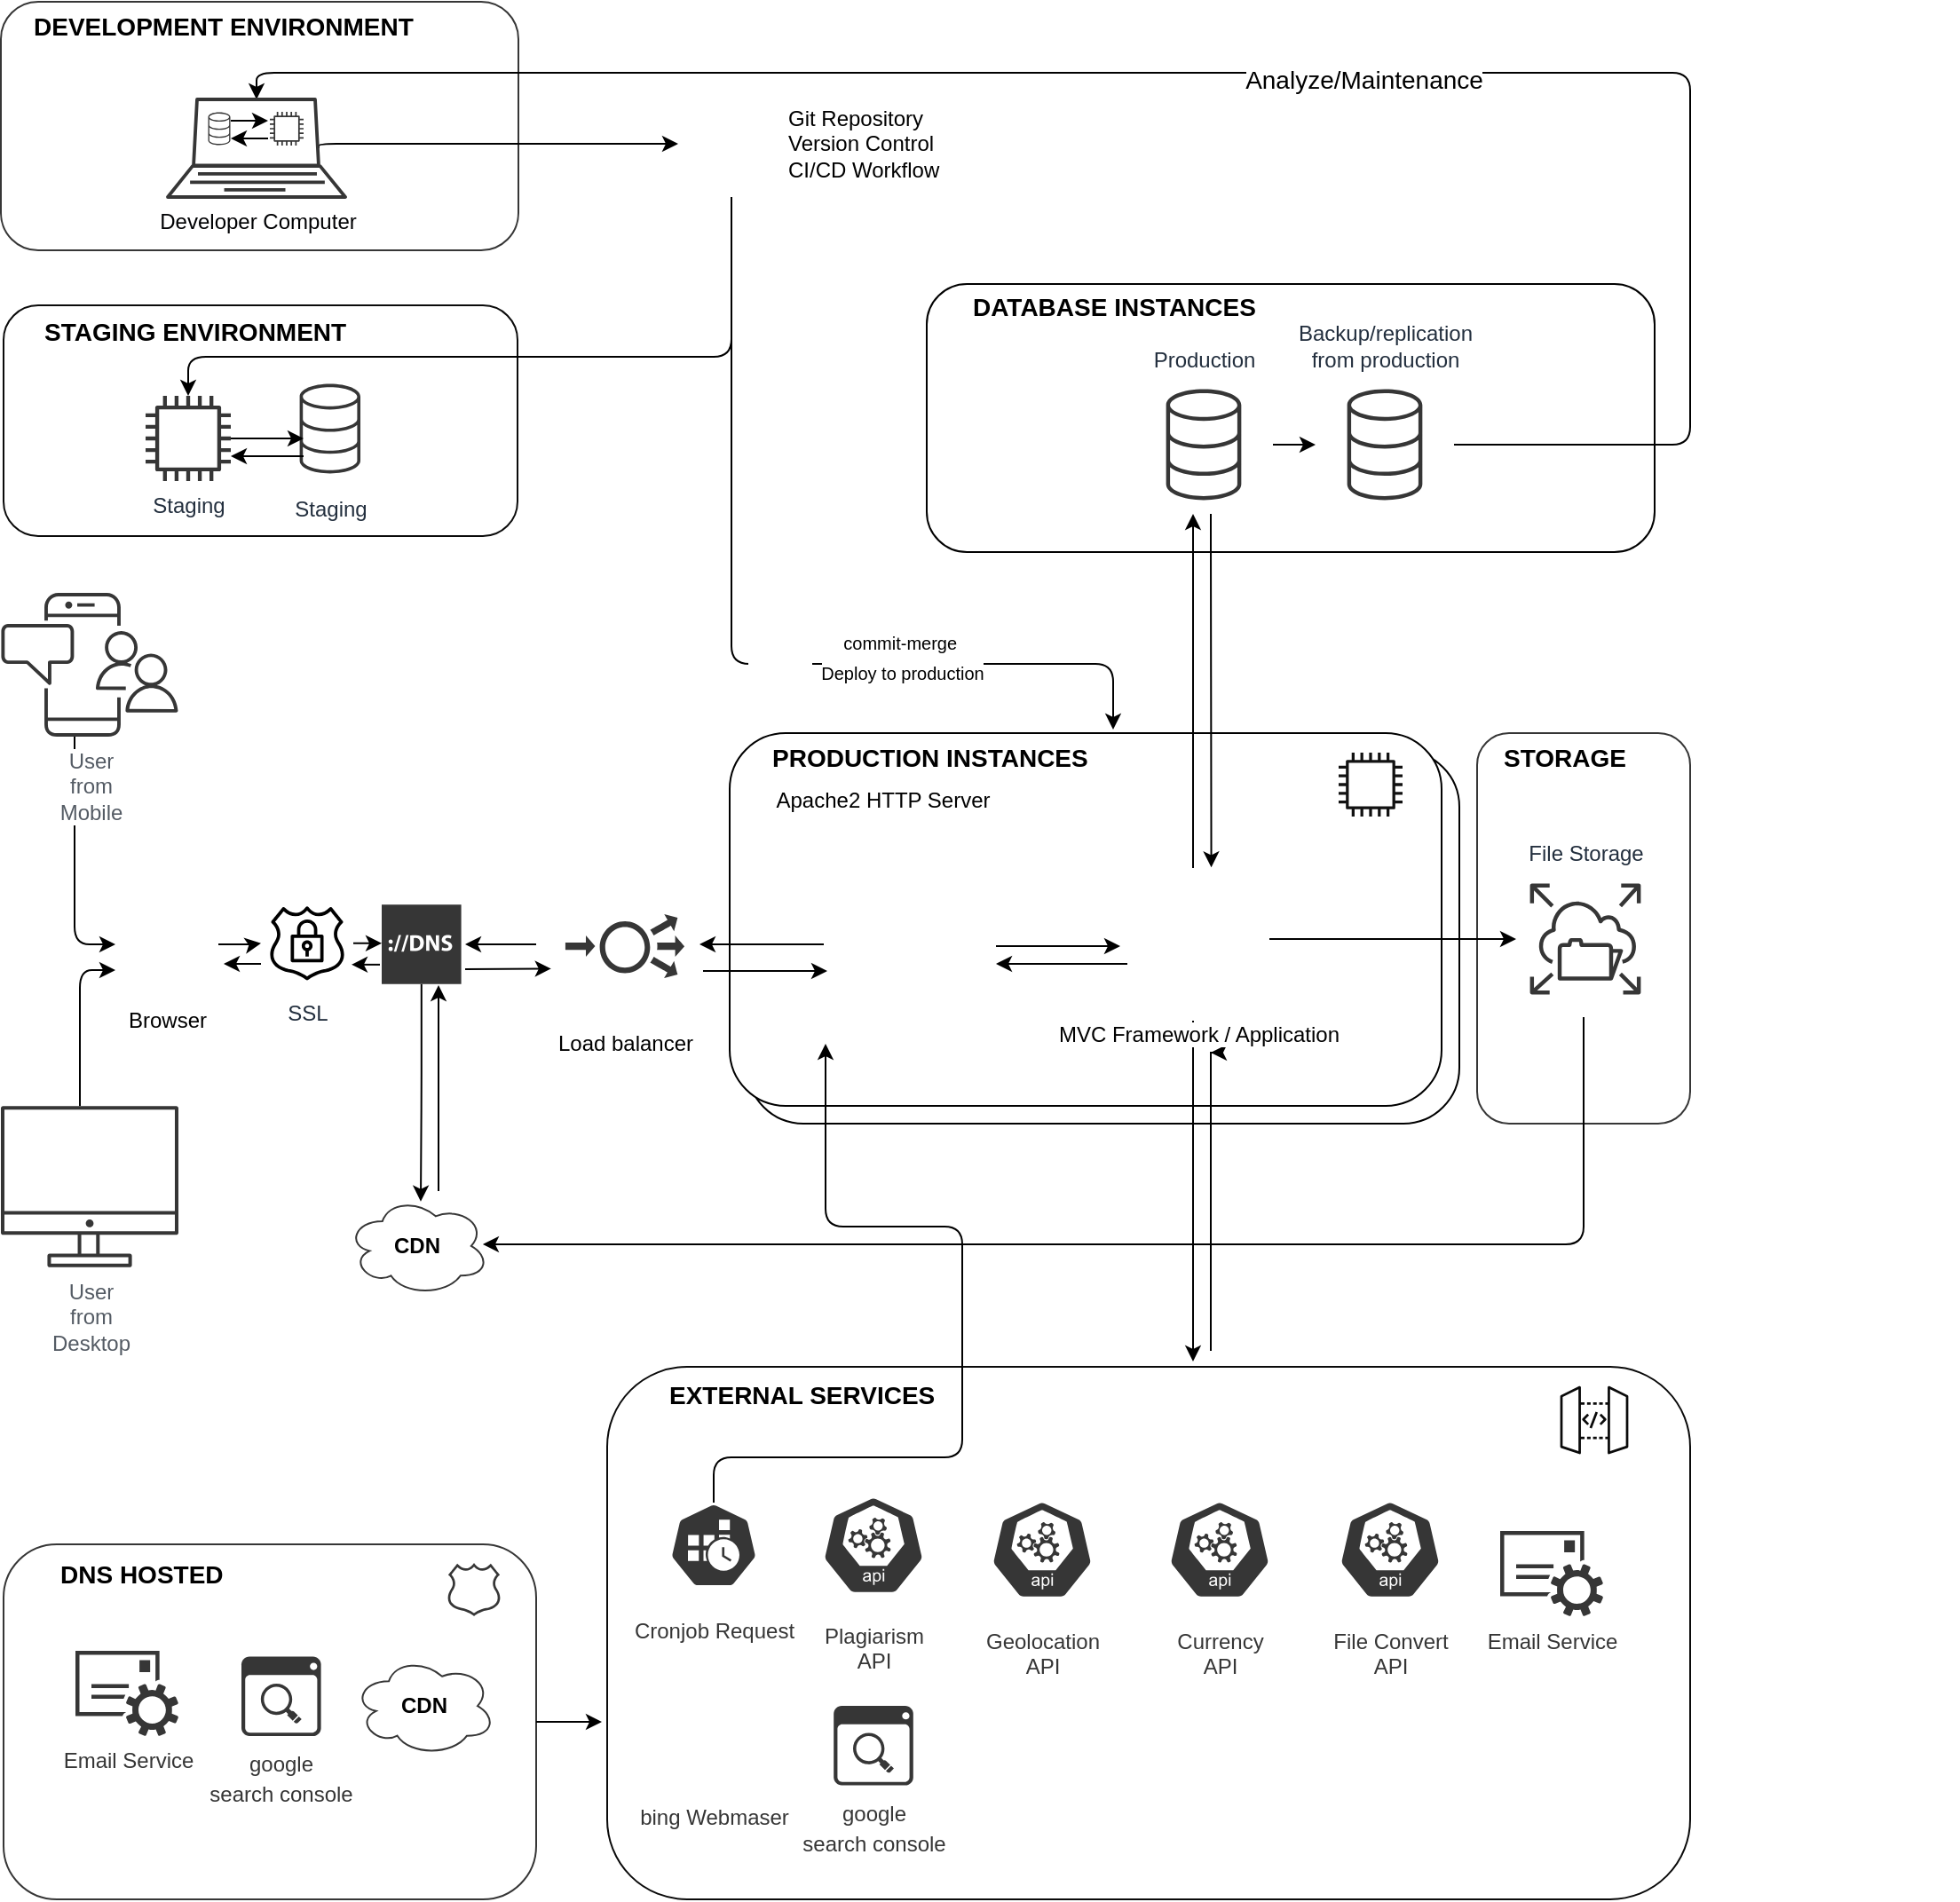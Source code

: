 <mxfile version="13.7.9" type="github">
  <diagram id="Ht1M8jgEwFfnCIfOTk4-" name="Page-1">
    <mxGraphModel dx="1965" dy="1740" grid="1" gridSize="10" guides="1" tooltips="1" connect="1" arrows="1" fold="1" page="1" pageScale="1" pageWidth="1169" pageHeight="827" math="0" shadow="0">
      <root>
        <mxCell id="0" />
        <mxCell id="1" parent="0" />
        <mxCell id="ERVC1aN4v7D-nuahHkCd-37" value="" style="rounded=1;whiteSpace=wrap;html=1;shadow=0;strokeColor=#363636;fillColor=#FFFFFF;gradientColor=none;" vertex="1" parent="1">
          <mxGeometry x="990" y="322" width="120" height="220" as="geometry" />
        </mxCell>
        <mxCell id="ERVC1aN4v7D-nuahHkCd-34" value="&lt;blockquote style=&quot;margin: 0 0 0 40px ; border: none ; padding: 0px&quot;&gt;&lt;blockquote style=&quot;margin: 0 0 0 40px ; border: none ; padding: 0px&quot;&gt;&lt;blockquote style=&quot;margin: 0 0 0 40px ; border: none ; padding: 0px&quot;&gt;&lt;blockquote style=&quot;margin: 0 0 0 40px ; border: none ; padding: 0px&quot;&gt;&lt;div&gt;&lt;br&gt;&lt;/div&gt;&lt;/blockquote&gt;&lt;/blockquote&gt;&lt;/blockquote&gt;&lt;/blockquote&gt;" style="rounded=1;html=1;strokeColor=#000000;fillColor=#FFFFFF;gradientColor=none;labelPosition=left;verticalLabelPosition=top;align=right;verticalAlign=bottom;whiteSpace=wrap;spacingLeft=0;" vertex="1" parent="1">
          <mxGeometry x="579" y="332" width="401" height="210" as="geometry" />
        </mxCell>
        <mxCell id="ERVC1aN4v7D-nuahHkCd-20" value="" style="rounded=1;whiteSpace=wrap;html=1;shadow=0;strokeColor=#363636;gradientColor=none;fillColor=#FFFFFF;" vertex="1" parent="1">
          <mxGeometry x="158.5" y="-90" width="291.5" height="140" as="geometry" />
        </mxCell>
        <mxCell id="32echfobxEIi7sSjCe_Q-115" value="" style="rounded=1;whiteSpace=wrap;html=1;strokeColor=#363636;gradientColor=none;fontSize=14;fontColor=#363636;" parent="1" vertex="1">
          <mxGeometry x="160" y="779" width="300" height="200" as="geometry" />
        </mxCell>
        <mxCell id="32echfobxEIi7sSjCe_Q-89" value="" style="rounded=1;whiteSpace=wrap;html=1;strokeColor=#0A0A0A;fillColor=#FFFFFF;gradientColor=none;fontSize=14;fontColor=none;" parent="1" vertex="1">
          <mxGeometry x="160" y="81" width="289.5" height="130" as="geometry" />
        </mxCell>
        <mxCell id="32echfobxEIi7sSjCe_Q-79" value="" style="rounded=1;whiteSpace=wrap;html=1;strokeColor=#000000;gradientColor=none;fontSize=14;noLabel=1;fontColor=none;" parent="1" vertex="1">
          <mxGeometry x="680" y="69" width="410" height="151" as="geometry" />
        </mxCell>
        <mxCell id="32echfobxEIi7sSjCe_Q-67" value="&lt;blockquote style=&quot;margin: 0 0 0 40px ; border: none ; padding: 0px&quot;&gt;&lt;blockquote style=&quot;margin: 0 0 0 40px ; border: none ; padding: 0px&quot;&gt;&lt;blockquote style=&quot;margin: 0 0 0 40px ; border: none ; padding: 0px&quot;&gt;&lt;blockquote style=&quot;margin: 0 0 0 40px ; border: none ; padding: 0px&quot;&gt;&lt;div&gt;&lt;br&gt;&lt;/div&gt;&lt;/blockquote&gt;&lt;/blockquote&gt;&lt;/blockquote&gt;&lt;/blockquote&gt;" style="rounded=1;html=1;strokeColor=#000000;fillColor=#FFFFFF;gradientColor=none;labelPosition=left;verticalLabelPosition=top;align=right;verticalAlign=bottom;whiteSpace=wrap;spacingLeft=0;" parent="1" vertex="1">
          <mxGeometry x="569" y="322" width="401" height="210" as="geometry" />
        </mxCell>
        <mxCell id="32echfobxEIi7sSjCe_Q-61" style="edgeStyle=orthogonalEdgeStyle;rounded=0;orthogonalLoop=1;jettySize=auto;html=1;" parent="1" edge="1">
          <mxGeometry relative="1" as="geometry">
            <mxPoint x="840" y="670" as="sourcePoint" />
            <mxPoint x="840" y="502" as="targetPoint" />
            <Array as="points">
              <mxPoint x="841" y="502" />
              <mxPoint x="840" y="502" />
            </Array>
          </mxGeometry>
        </mxCell>
        <mxCell id="32echfobxEIi7sSjCe_Q-59" value="" style="rounded=1;whiteSpace=wrap;html=1;strokeColor=#0A0A0A;fillColor=#FFFFFf;gradientColor=none;" parent="1" vertex="1">
          <mxGeometry x="500" y="679" width="610" height="300" as="geometry" />
        </mxCell>
        <mxCell id="32echfobxEIi7sSjCe_Q-24" style="edgeStyle=orthogonalEdgeStyle;rounded=1;orthogonalLoop=1;jettySize=auto;html=1;entryX=0;entryY=0.75;entryDx=0;entryDy=0;" parent="1" source="UEzPUAAOIrF-is8g5C7q-109" target="32echfobxEIi7sSjCe_Q-22" edge="1">
          <mxGeometry relative="1" as="geometry">
            <Array as="points">
              <mxPoint x="203" y="455" />
            </Array>
          </mxGeometry>
        </mxCell>
        <mxCell id="UEzPUAAOIrF-is8g5C7q-109" value="User&lt;br&gt;from&lt;br&gt;Desktop" style="outlineConnect=0;gradientColor=none;fontColor=#545B64;strokeColor=none;dashed=0;verticalLabelPosition=bottom;verticalAlign=top;align=center;html=1;fontSize=12;fontStyle=0;aspect=fixed;shape=mxgraph.aws4.illustration_desktop;pointerEvents=1;labelBackgroundColor=#ffffff;fillColor=#363636;" parent="1" vertex="1">
          <mxGeometry x="158.5" y="532" width="100" height="91" as="geometry" />
        </mxCell>
        <mxCell id="32echfobxEIi7sSjCe_Q-23" style="edgeStyle=orthogonalEdgeStyle;rounded=1;orthogonalLoop=1;jettySize=auto;html=1;entryX=0;entryY=0.5;entryDx=0;entryDy=0;" parent="1" source="UEzPUAAOIrF-is8g5C7q-110" target="32echfobxEIi7sSjCe_Q-22" edge="1">
          <mxGeometry relative="1" as="geometry">
            <mxPoint x="208.6" y="369" as="sourcePoint" />
            <Array as="points">
              <mxPoint x="200" y="441" />
            </Array>
          </mxGeometry>
        </mxCell>
        <mxCell id="UEzPUAAOIrF-is8g5C7q-110" value="User&lt;br&gt;from&lt;br&gt;Mobile" style="outlineConnect=0;gradientColor=none;fontColor=#545B64;strokeColor=none;dashed=0;verticalLabelPosition=bottom;verticalAlign=top;align=center;html=1;fontSize=12;fontStyle=0;aspect=fixed;shape=mxgraph.aws4.illustration_notification;pointerEvents=1;labelBackgroundColor=#ffffff;fillColor=#363636;" parent="1" vertex="1">
          <mxGeometry x="158.5" y="243" width="100" height="81" as="geometry" />
        </mxCell>
        <mxCell id="32echfobxEIi7sSjCe_Q-58" style="edgeStyle=orthogonalEdgeStyle;rounded=1;orthogonalLoop=1;jettySize=auto;html=1;entryX=0.591;entryY=-0.004;entryDx=0;entryDy=0;entryPerimeter=0;" parent="1" source="32echfobxEIi7sSjCe_Q-6" edge="1" target="32echfobxEIi7sSjCe_Q-45">
          <mxGeometry relative="1" as="geometry">
            <mxPoint x="849" y="306" as="targetPoint" />
            <Array as="points">
              <mxPoint x="840" y="210" />
              <mxPoint x="840" y="210" />
            </Array>
          </mxGeometry>
        </mxCell>
        <mxCell id="32echfobxEIi7sSjCe_Q-104" style="edgeStyle=orthogonalEdgeStyle;rounded=0;orthogonalLoop=1;jettySize=auto;html=1;fontSize=14;fontColor=none;" parent="1" source="32echfobxEIi7sSjCe_Q-6" target="32echfobxEIi7sSjCe_Q-17" edge="1">
          <mxGeometry relative="1" as="geometry" />
        </mxCell>
        <mxCell id="32echfobxEIi7sSjCe_Q-6" value="Production" style="outlineConnect=0;fontColor=#232F3E;gradientDirection=north;dashed=0;verticalLabelPosition=top;verticalAlign=bottom;align=center;html=1;fontSize=12;fontStyle=0;aspect=fixed;shape=mxgraph.aws4.resourceIcon;resIcon=mxgraph.aws4.database;fillColor=#FFFFFF;labelPosition=center;strokeColor=#363636;" parent="1" vertex="1">
          <mxGeometry x="797" y="120.5" width="78" height="78" as="geometry" />
        </mxCell>
        <mxCell id="32echfobxEIi7sSjCe_Q-9" value="Staging" style="outlineConnect=0;fontColor=#232F3E;gradientDirection=north;dashed=0;verticalLabelPosition=bottom;verticalAlign=top;align=center;html=1;fontSize=12;fontStyle=0;aspect=fixed;shape=mxgraph.aws4.resourceIcon;resIcon=mxgraph.aws4.database;fillColor=#FFFFFF;strokeColor=#363636;" parent="1" vertex="1">
          <mxGeometry x="312.4" y="119" width="63" height="63" as="geometry" />
        </mxCell>
        <mxCell id="32echfobxEIi7sSjCe_Q-105" style="edgeStyle=orthogonalEdgeStyle;rounded=1;orthogonalLoop=1;jettySize=auto;html=1;entryX=0.5;entryY=0;entryDx=0;entryDy=0;entryPerimeter=0;fontSize=14;fontColor=none;" parent="1" source="32echfobxEIi7sSjCe_Q-17" target="32echfobxEIi7sSjCe_Q-41" edge="1">
          <mxGeometry relative="1" as="geometry">
            <mxPoint x="951" y="50" as="sourcePoint" />
            <Array as="points">
              <mxPoint x="1110" y="159" />
              <mxPoint x="1110" y="-50" />
              <mxPoint x="303" y="-50" />
            </Array>
          </mxGeometry>
        </mxCell>
        <mxCell id="32echfobxEIi7sSjCe_Q-106" value="Analyze/Maintenance" style="edgeLabel;html=1;align=center;verticalAlign=middle;resizable=0;points=[];fontSize=14;fontColor=none;" parent="32echfobxEIi7sSjCe_Q-105" vertex="1" connectable="0">
          <mxGeometry x="-0.096" y="4" relative="1" as="geometry">
            <mxPoint as="offset" />
          </mxGeometry>
        </mxCell>
        <mxCell id="32echfobxEIi7sSjCe_Q-17" value="Backup/replication &lt;br&gt;from production" style="outlineConnect=0;fontColor=#232F3E;gradientDirection=north;dashed=0;verticalLabelPosition=top;verticalAlign=bottom;align=center;html=1;fontSize=12;fontStyle=0;aspect=fixed;shape=mxgraph.aws4.resourceIcon;resIcon=mxgraph.aws4.database;fillColor=#FFFFFF;labelPosition=center;strokeColor=#363636;" parent="1" vertex="1">
          <mxGeometry x="899" y="120.5" width="78" height="78" as="geometry" />
        </mxCell>
        <mxCell id="32echfobxEIi7sSjCe_Q-19" value="Plagiarism&lt;br&gt;API" style="html=1;dashed=0;whitespace=wrap;strokeColor=#ffffff;points=[[0.005,0.63,0],[0.1,0.2,0],[0.9,0.2,0],[0.5,0,0],[0.995,0.63,0],[0.72,0.99,0],[0.5,1,0],[0.28,0.99,0]];shape=mxgraph.kubernetes.icon;prIcon=api;labelPosition=center;verticalLabelPosition=bottom;align=center;verticalAlign=top;fontColor=#363636;fillColor=#363636;" parent="1" vertex="1">
          <mxGeometry x="621" y="742" width="58" height="75" as="geometry" />
        </mxCell>
        <mxCell id="32echfobxEIi7sSjCe_Q-31" style="edgeStyle=orthogonalEdgeStyle;rounded=0;orthogonalLoop=1;jettySize=auto;html=1;" parent="1" source="32echfobxEIi7sSjCe_Q-20" edge="1">
          <mxGeometry relative="1" as="geometry">
            <mxPoint x="789" y="442" as="targetPoint" />
            <Array as="points">
              <mxPoint x="789" y="442" />
            </Array>
          </mxGeometry>
        </mxCell>
        <mxCell id="32echfobxEIi7sSjCe_Q-20" value="Apache2 HTTP Server" style="shape=image;html=1;verticalAlign=bottom;verticalLabelPosition=top;labelBackgroundColor=#ffffff;imageAspect=0;aspect=fixed;image=https://cdn4.iconfinder.com/data/icons/logos-brands-5/24/apache-128.png;fillColor=#404547;gradientColor=none;labelPosition=center;align=center;strokeColor=#363636;" parent="1" vertex="1">
          <mxGeometry x="591" y="369" width="128" height="128" as="geometry" />
        </mxCell>
        <mxCell id="32echfobxEIi7sSjCe_Q-21" value="&lt;font style=&quot;font-size: 19px&quot; color=&quot;#879196&quot;&gt;&lt;br&gt;&lt;/font&gt;" style="text;html=1;strokeColor=none;fillColor=none;align=center;verticalAlign=middle;whiteSpace=wrap;rounded=0;" parent="1" vertex="1">
          <mxGeometry x="649" y="522" width="40" height="20" as="geometry" />
        </mxCell>
        <mxCell id="32echfobxEIi7sSjCe_Q-26" style="edgeStyle=orthogonalEdgeStyle;rounded=0;orthogonalLoop=1;jettySize=auto;html=1;" parent="1" source="32echfobxEIi7sSjCe_Q-22" target="32echfobxEIi7sSjCe_Q-34" edge="1">
          <mxGeometry relative="1" as="geometry">
            <mxPoint x="382.312" y="441" as="targetPoint" />
          </mxGeometry>
        </mxCell>
        <mxCell id="32echfobxEIi7sSjCe_Q-22" value="Browser" style="shape=image;html=1;verticalAlign=top;verticalLabelPosition=bottom;labelBackgroundColor=#ffffff;imageAspect=0;aspect=fixed;image=https://cdn3.iconfinder.com/data/icons/streamline-icon-set-free-pack/48/Streamline-17-128.png;strokeColor=#879196;fillColor=#404547;gradientColor=none;" parent="1" vertex="1">
          <mxGeometry x="223" y="412" width="58" height="58" as="geometry" />
        </mxCell>
        <mxCell id="32echfobxEIi7sSjCe_Q-35" style="edgeStyle=orthogonalEdgeStyle;rounded=0;orthogonalLoop=1;jettySize=auto;html=1;" parent="1" source="32echfobxEIi7sSjCe_Q-34" edge="1">
          <mxGeometry relative="1" as="geometry">
            <mxPoint x="284" y="452" as="targetPoint" />
            <Array as="points">
              <mxPoint x="344" y="452" />
            </Array>
            <mxPoint x="320" y="452" as="sourcePoint" />
          </mxGeometry>
        </mxCell>
        <mxCell id="32echfobxEIi7sSjCe_Q-37" style="edgeStyle=orthogonalEdgeStyle;rounded=0;orthogonalLoop=1;jettySize=auto;html=1;entryX=-0.02;entryY=0.63;entryDx=0;entryDy=0;entryPerimeter=0;" parent="1" edge="1">
          <mxGeometry relative="1" as="geometry">
            <Array as="points">
              <mxPoint x="420" y="455" />
            </Array>
            <mxPoint x="420" y="455" as="sourcePoint" />
            <mxPoint x="468.4" y="454.725" as="targetPoint" />
          </mxGeometry>
        </mxCell>
        <mxCell id="32echfobxEIi7sSjCe_Q-94" style="edgeStyle=orthogonalEdgeStyle;rounded=1;orthogonalLoop=1;jettySize=auto;html=1;fontSize=14;fontColor=none;" parent="1" source="32echfobxEIi7sSjCe_Q-40" target="32echfobxEIi7sSjCe_Q-93" edge="1">
          <mxGeometry relative="1" as="geometry">
            <mxPoint x="437.941" y="-80.0" as="sourcePoint" />
            <Array as="points">
              <mxPoint x="570" y="110" />
              <mxPoint x="264" y="110" />
            </Array>
            <mxPoint x="236.5" y="110.059" as="targetPoint" />
          </mxGeometry>
        </mxCell>
        <mxCell id="32echfobxEIi7sSjCe_Q-40" value="Git Repository&lt;br&gt;Version Control&lt;br&gt;CI/CD Workflow" style="shape=image;html=1;verticalAlign=middle;verticalLabelPosition=middle;labelBackgroundColor=#ffffff;imageAspect=0;aspect=fixed;image=https://cdn0.iconfinder.com/data/icons/octicons/1024/mark-github-128.png;strokeColor=#879196;fillColor=#1E415C;gradientColor=none;labelPosition=right;align=left;" parent="1" vertex="1">
          <mxGeometry x="540" y="-40" width="60" height="60" as="geometry" />
        </mxCell>
        <mxCell id="32echfobxEIi7sSjCe_Q-55" value="" style="edgeStyle=orthogonalEdgeStyle;rounded=1;orthogonalLoop=1;jettySize=auto;html=1;exitX=0.85;exitY=0.5;exitDx=0;exitDy=0;exitPerimeter=0;entryX=0;entryY=0.5;entryDx=0;entryDy=0;" parent="1" source="32echfobxEIi7sSjCe_Q-41" target="32echfobxEIi7sSjCe_Q-40" edge="1">
          <mxGeometry relative="1" as="geometry">
            <Array as="points">
              <mxPoint x="338" y="-10" />
            </Array>
            <mxPoint x="219" y="40" as="sourcePoint" />
          </mxGeometry>
        </mxCell>
        <mxCell id="32echfobxEIi7sSjCe_Q-41" value="&lt;font&gt;Developer Computer&lt;/font&gt;" style="verticalAlign=top;verticalLabelPosition=bottom;labelPosition=center;align=center;html=1;outlineConnect=0;gradientColor=none;gradientDirection=north;strokeWidth=2;shape=mxgraph.networks.laptop;fontColor=#000103;strokeColor=#363636;fillColor=none;" parent="1" vertex="1">
          <mxGeometry x="252.5" y="-35" width="100" height="55" as="geometry" />
        </mxCell>
        <mxCell id="32echfobxEIi7sSjCe_Q-46" style="edgeStyle=orthogonalEdgeStyle;rounded=1;orthogonalLoop=1;jettySize=auto;html=1;exitX=0.5;exitY=0;exitDx=0;exitDy=0;" parent="1" edge="1">
          <mxGeometry relative="1" as="geometry">
            <mxPoint x="830.0" y="398" as="sourcePoint" />
            <Array as="points">
              <mxPoint x="830" y="210" />
              <mxPoint x="830" y="210" />
            </Array>
            <mxPoint x="830.0" y="198.5" as="targetPoint" />
          </mxGeometry>
        </mxCell>
        <mxCell id="32echfobxEIi7sSjCe_Q-54" style="edgeStyle=orthogonalEdgeStyle;rounded=0;orthogonalLoop=1;jettySize=auto;html=1;" parent="1" source="32echfobxEIi7sSjCe_Q-45" target="32echfobxEIi7sSjCe_Q-20" edge="1">
          <mxGeometry relative="1" as="geometry">
            <Array as="points">
              <mxPoint x="789" y="452" />
              <mxPoint x="789" y="452" />
            </Array>
          </mxGeometry>
        </mxCell>
        <mxCell id="32echfobxEIi7sSjCe_Q-57" value="" style="edgeStyle=orthogonalEdgeStyle;rounded=0;orthogonalLoop=1;jettySize=auto;html=1;" parent="1" source="32echfobxEIi7sSjCe_Q-45" target="32echfobxEIi7sSjCe_Q-56" edge="1">
          <mxGeometry relative="1" as="geometry" />
        </mxCell>
        <mxCell id="32echfobxEIi7sSjCe_Q-60" style="edgeStyle=orthogonalEdgeStyle;rounded=0;orthogonalLoop=1;jettySize=auto;html=1;" parent="1" edge="1">
          <mxGeometry relative="1" as="geometry">
            <mxPoint x="830" y="676" as="targetPoint" />
            <Array as="points">
              <mxPoint x="830" y="586" />
            </Array>
            <mxPoint x="830" y="484" as="sourcePoint" />
          </mxGeometry>
        </mxCell>
        <mxCell id="32echfobxEIi7sSjCe_Q-45" value="MVC Framework / Application" style="shape=image;html=1;verticalAlign=top;verticalLabelPosition=bottom;labelBackgroundColor=#ffffff;imageAspect=0;aspect=fixed;image=https://cdn1.iconfinder.com/data/icons/social-media-2106/24/social_media_social_media_logo_codeigniter-128.png;fillColor=#1E415C;gradientColor=none;strokeColor=#363636;" parent="1" vertex="1">
          <mxGeometry x="793" y="398" width="80" height="80" as="geometry" />
        </mxCell>
        <mxCell id="32echfobxEIi7sSjCe_Q-56" value="File Storage" style="outlineConnect=0;fontColor=#232F3E;gradientDirection=north;dashed=0;verticalLabelPosition=top;verticalAlign=bottom;align=center;html=1;fontSize=12;fontStyle=0;aspect=fixed;shape=mxgraph.aws4.resourceIcon;resIcon=mxgraph.aws4.elastic_file_system;fillColor=#FFFFFf;strokeColor=#363636;labelPosition=center;" parent="1" vertex="1">
          <mxGeometry x="1012" y="399" width="78" height="78" as="geometry" />
        </mxCell>
        <mxCell id="32echfobxEIi7sSjCe_Q-64" value="Email Service" style="pointerEvents=1;shadow=0;dashed=0;html=1;strokeColor=none;labelPosition=center;verticalLabelPosition=bottom;verticalAlign=top;outlineConnect=0;align=center;shape=mxgraph.office.services.email_service;fontColor=#363636;fillColor=#363636;" parent="1" vertex="1">
          <mxGeometry x="1003" y="771.5" width="58" height="48" as="geometry" />
        </mxCell>
        <mxCell id="32echfobxEIi7sSjCe_Q-72" value="Geolocation&lt;br&gt;API" style="html=1;dashed=0;whitespace=wrap;strokeColor=#ffffff;points=[[0.005,0.63,0],[0.1,0.2,0],[0.9,0.2,0],[0.5,0,0],[0.995,0.63,0],[0.72,0.99,0],[0.5,1,0],[0.28,0.99,0]];shape=mxgraph.kubernetes.icon;prIcon=api;labelPosition=center;verticalLabelPosition=bottom;align=center;verticalAlign=top;fontColor=#363636;fillColor=#363636;" parent="1" vertex="1">
          <mxGeometry x="716" y="744.5" width="58" height="75" as="geometry" />
        </mxCell>
        <mxCell id="32echfobxEIi7sSjCe_Q-73" value="Currency&lt;br&gt;API" style="html=1;dashed=0;whitespace=wrap;strokeColor=#ffffff;points=[[0.005,0.63,0],[0.1,0.2,0],[0.9,0.2,0],[0.5,0,0],[0.995,0.63,0],[0.72,0.99,0],[0.5,1,0],[0.28,0.99,0]];shape=mxgraph.kubernetes.icon;prIcon=api;labelPosition=center;verticalLabelPosition=bottom;align=center;verticalAlign=top;fontColor=#363636;fillColor=#363636;" parent="1" vertex="1">
          <mxGeometry x="816" y="744.5" width="58" height="75" as="geometry" />
        </mxCell>
        <mxCell id="32echfobxEIi7sSjCe_Q-74" value="File Convert&lt;br&gt;API" style="html=1;dashed=0;whitespace=wrap;strokeColor=#ffffff;points=[[0.005,0.63,0],[0.1,0.2,0],[0.9,0.2,0],[0.5,0,0],[0.995,0.63,0],[0.72,0.99,0],[0.5,1,0],[0.28,0.99,0]];shape=mxgraph.kubernetes.icon;prIcon=api;labelPosition=center;verticalLabelPosition=bottom;align=center;verticalAlign=top;fontColor=#363636;fillColor=#363636;" parent="1" vertex="1">
          <mxGeometry x="912" y="744.5" width="58" height="75" as="geometry" />
        </mxCell>
        <mxCell id="32echfobxEIi7sSjCe_Q-76" style="edgeStyle=orthogonalEdgeStyle;rounded=1;orthogonalLoop=1;jettySize=auto;html=1;entryX=0.25;entryY=1;entryDx=0;entryDy=0;" parent="1" source="32echfobxEIi7sSjCe_Q-75" target="32echfobxEIi7sSjCe_Q-20" edge="1">
          <mxGeometry relative="1" as="geometry">
            <Array as="points">
              <mxPoint x="560" y="730" />
              <mxPoint x="700" y="730" />
              <mxPoint x="700" y="600" />
              <mxPoint x="623" y="600" />
            </Array>
          </mxGeometry>
        </mxCell>
        <mxCell id="32echfobxEIi7sSjCe_Q-75" value="Cronjob Request" style="html=1;dashed=0;whitespace=wrap;strokeColor=#ffffff;points=[[0.005,0.63,0],[0.1,0.2,0],[0.9,0.2,0],[0.5,0,0],[0.995,0.63,0],[0.72,0.99,0],[0.5,1,0],[0.28,0.99,0]];shape=mxgraph.kubernetes.icon;prIcon=cronjob;labelPosition=center;verticalLabelPosition=bottom;align=center;verticalAlign=middle;fontColor=#363636;fillColor=#363636;" parent="1" vertex="1">
          <mxGeometry x="535" y="755.5" width="50" height="48" as="geometry" />
        </mxCell>
        <mxCell id="32echfobxEIi7sSjCe_Q-77" value="&lt;div style=&quot;text-align: justify ; font-size: 14px&quot;&gt;&lt;b style=&quot;font-size: 14px&quot;&gt;PRODUCTION INSTANCES&lt;/b&gt;&lt;/div&gt;" style="text;html=1;strokeColor=none;fillColor=none;align=left;verticalAlign=middle;whiteSpace=wrap;rounded=0;spacing=2;spacingRight=0;fontSize=14;" parent="1" vertex="1">
          <mxGeometry x="591" y="326" width="258" height="20" as="geometry" />
        </mxCell>
        <mxCell id="32echfobxEIi7sSjCe_Q-78" value="&lt;div style=&quot;text-align: justify; font-size: 14px;&quot;&gt;&lt;b style=&quot;font-size: 14px;&quot;&gt;EXTERNAL SERVICES&lt;/b&gt;&lt;/div&gt;" style="text;html=1;strokeColor=none;fillColor=none;align=left;verticalAlign=middle;whiteSpace=wrap;rounded=0;fontSize=14;" parent="1" vertex="1">
          <mxGeometry x="533" y="685" width="168" height="20" as="geometry" />
        </mxCell>
        <mxCell id="32echfobxEIi7sSjCe_Q-85" value="" style="outlineConnect=0;fontColor=#232F3E;strokeColor=none;dashed=0;verticalLabelPosition=bottom;verticalAlign=top;align=center;html=1;fontSize=12;fontStyle=0;aspect=fixed;pointerEvents=1;shape=mxgraph.aws4.instance2;fillColor=#121212;" parent="1" vertex="1">
          <mxGeometry x="912" y="333" width="36" height="36" as="geometry" />
        </mxCell>
        <mxCell id="32echfobxEIi7sSjCe_Q-86" value="" style="shape=image;html=1;verticalAlign=top;verticalLabelPosition=bottom;labelBackgroundColor=#ffffff;imageAspect=0;aspect=fixed;image=https://cdn4.iconfinder.com/data/icons/logos-brands-5/24/mysql-128.png;strokeColor=#000000;fillColor=#FFFFFF;gradientColor=none;fontSize=14;fontColor=none;" parent="1" vertex="1">
          <mxGeometry x="1015.5" y="70" width="55" height="55" as="geometry" />
        </mxCell>
        <mxCell id="32echfobxEIi7sSjCe_Q-87" value="" style="outlineConnect=0;fontColor=#232F3E;gradientDirection=north;dashed=0;verticalLabelPosition=bottom;verticalAlign=top;align=center;html=1;fontSize=12;fontStyle=0;aspect=fixed;shape=mxgraph.aws4.resourceIcon;resIcon=mxgraph.aws4.api_gateway;fillColor=#FFFFFF;strokeColor=#0A0A0A;" parent="1" vertex="1">
          <mxGeometry x="1032" y="685" width="48" height="48" as="geometry" />
        </mxCell>
        <mxCell id="32echfobxEIi7sSjCe_Q-88" value="&lt;div style=&quot;text-align: justify ; font-size: 14px&quot;&gt;&lt;b style=&quot;font-size: 14px&quot;&gt;DATABASE INSTANCES&lt;/b&gt;&lt;/div&gt;" style="text;html=1;strokeColor=none;fillColor=none;align=left;verticalAlign=middle;whiteSpace=wrap;rounded=0;spacing=2;spacingRight=0;fontSize=14;" parent="1" vertex="1">
          <mxGeometry x="704" y="72" width="258" height="20" as="geometry" />
        </mxCell>
        <mxCell id="32echfobxEIi7sSjCe_Q-98" style="edgeStyle=orthogonalEdgeStyle;rounded=1;orthogonalLoop=1;jettySize=auto;html=1;fontSize=14;fontColor=none;exitX=0.5;exitY=1;exitDx=0;exitDy=0;" parent="1" source="32echfobxEIi7sSjCe_Q-40" edge="1">
          <mxGeometry relative="1" as="geometry">
            <Array as="points">
              <mxPoint x="570" y="283" />
              <mxPoint x="785" y="283" />
            </Array>
            <mxPoint x="785" y="320" as="targetPoint" />
          </mxGeometry>
        </mxCell>
        <mxCell id="32echfobxEIi7sSjCe_Q-101" value="&lt;font style=&quot;font-size: 10px&quot;&gt;commit-merge&amp;nbsp;&lt;br&gt;Deploy to&amp;nbsp;production&lt;/font&gt;" style="edgeLabel;html=1;align=center;verticalAlign=middle;resizable=0;points=[];fontSize=14;fontColor=none;" parent="32echfobxEIi7sSjCe_Q-98" vertex="1" connectable="0">
          <mxGeometry x="0.391" y="-2" relative="1" as="geometry">
            <mxPoint x="0.94" y="-7.29" as="offset" />
          </mxGeometry>
        </mxCell>
        <mxCell id="32echfobxEIi7sSjCe_Q-102" style="edgeStyle=orthogonalEdgeStyle;rounded=1;orthogonalLoop=1;jettySize=auto;html=1;fontSize=14;fontColor=none;" parent="1" source="32echfobxEIi7sSjCe_Q-93" edge="1">
          <mxGeometry relative="1" as="geometry">
            <Array as="points">
              <mxPoint x="309" y="156" />
              <mxPoint x="309" y="156" />
            </Array>
            <mxPoint x="329" y="156" as="targetPoint" />
          </mxGeometry>
        </mxCell>
        <mxCell id="32echfobxEIi7sSjCe_Q-93" value="Staging" style="outlineConnect=0;fontColor=#232F3E;gradientColor=none;dashed=0;verticalLabelPosition=bottom;verticalAlign=top;align=center;html=1;fontSize=12;fontStyle=0;aspect=fixed;pointerEvents=1;shape=mxgraph.aws4.instance2;strokeColor=none;fillColor=#363636;" parent="1" vertex="1">
          <mxGeometry x="240" y="132" width="48" height="48" as="geometry" />
        </mxCell>
        <mxCell id="32echfobxEIi7sSjCe_Q-99" value="&lt;div style=&quot;text-align: justify ; font-size: 14px&quot;&gt;&lt;b style=&quot;font-size: 14px&quot;&gt;STAGING&amp;nbsp;&lt;/b&gt;&lt;b&gt;ENVIRONMENT&lt;/b&gt;&lt;/div&gt;" style="text;html=1;strokeColor=none;fillColor=none;align=left;verticalAlign=middle;whiteSpace=wrap;rounded=0;spacing=2;spacingRight=0;fontSize=14;" parent="1" vertex="1">
          <mxGeometry x="180.5" y="85.5" width="258" height="20" as="geometry" />
        </mxCell>
        <mxCell id="32echfobxEIi7sSjCe_Q-107" value="&lt;font style=&quot;font-size: 12px&quot;&gt;bing Webmaser&lt;/font&gt;" style="shape=image;html=1;verticalAlign=top;verticalLabelPosition=bottom;labelBackgroundColor=#ffffff;imageAspect=0;aspect=fixed;image=https://cdn1.iconfinder.com/data/icons/social-media-13/24/Bing-128.png;strokeColor=#363636;fillColor=#363636;gradientColor=none;fontSize=14;fontColor=#363636;" parent="1" vertex="1">
          <mxGeometry x="535" y="867" width="50" height="50" as="geometry" />
        </mxCell>
        <mxCell id="32echfobxEIi7sSjCe_Q-111" value="&lt;font style=&quot;font-size: 12px&quot;&gt;google&lt;br style=&quot;font-size: 12px&quot;&gt;search console&lt;/font&gt;" style="shadow=0;dashed=0;html=1;strokeColor=none;labelPosition=center;verticalLabelPosition=bottom;verticalAlign=top;align=center;outlineConnect=0;shape=mxgraph.veeam.2d.monitoring_console;fontSize=14;fontColor=#363636;fillColor=#363636;" parent="1" vertex="1">
          <mxGeometry x="627.6" y="870" width="44.8" height="44.8" as="geometry" />
        </mxCell>
        <mxCell id="32echfobxEIi7sSjCe_Q-114" value="" style="outlineConnect=0;fontColor=#232F3E;gradientColor=none;strokeColor=none;dashed=0;verticalLabelPosition=bottom;verticalAlign=top;align=center;html=1;fontSize=12;fontStyle=0;aspect=fixed;pointerEvents=1;shape=mxgraph.aws4.hosted_zone;fillColor=#363636;" parent="1" vertex="1">
          <mxGeometry x="409.81" y="789.5" width="30.39" height="30" as="geometry" />
        </mxCell>
        <mxCell id="32echfobxEIi7sSjCe_Q-116" value="" style="edgeStyle=orthogonalEdgeStyle;rounded=0;orthogonalLoop=1;jettySize=auto;html=1;fontSize=14;fontColor=#363636;" parent="1" source="32echfobxEIi7sSjCe_Q-115" edge="1">
          <mxGeometry relative="1" as="geometry">
            <mxPoint x="497" y="879" as="targetPoint" />
          </mxGeometry>
        </mxCell>
        <mxCell id="32echfobxEIi7sSjCe_Q-117" value="&lt;div style=&quot;text-align: justify ; font-size: 14px&quot;&gt;&lt;b style=&quot;font-size: 14px&quot;&gt;DNS HOSTED&lt;/b&gt;&lt;/div&gt;" style="text;html=1;strokeColor=none;fillColor=none;align=left;verticalAlign=middle;whiteSpace=wrap;rounded=0;fontSize=14;" parent="1" vertex="1">
          <mxGeometry x="190" y="785.5" width="168" height="20" as="geometry" />
        </mxCell>
        <mxCell id="32echfobxEIi7sSjCe_Q-118" value="Email Service" style="pointerEvents=1;shadow=0;dashed=0;html=1;strokeColor=none;labelPosition=center;verticalLabelPosition=bottom;verticalAlign=top;outlineConnect=0;align=center;shape=mxgraph.office.services.email_service;fontColor=#363636;fillColor=#363636;" parent="1" vertex="1">
          <mxGeometry x="200.5" y="839" width="58" height="48" as="geometry" />
        </mxCell>
        <mxCell id="32echfobxEIi7sSjCe_Q-119" value="&lt;font style=&quot;font-size: 12px&quot;&gt;google&lt;br style=&quot;font-size: 12px&quot;&gt;search console&lt;/font&gt;" style="shadow=0;dashed=0;html=1;strokeColor=none;labelPosition=center;verticalLabelPosition=bottom;verticalAlign=top;align=center;outlineConnect=0;shape=mxgraph.veeam.2d.monitoring_console;fontSize=14;fontColor=#363636;fillColor=#363636;" parent="1" vertex="1">
          <mxGeometry x="294" y="842.2" width="44.8" height="44.8" as="geometry" />
        </mxCell>
        <mxCell id="ERVC1aN4v7D-nuahHkCd-4" value="Load balancer" style="verticalLabelPosition=bottom;html=1;verticalAlign=top;align=center;points=[[0.145,0.145,0],[0.5,0,0],[0.855,0.145,0],[1,0.5,0],[0.855,0.855,0],[0.5,1,0],[0.145,0.855,0],[0,0.5,0]];pointerEvents=1;shape=mxgraph.cisco_safe.compositeIcon;bgIcon=ellipse;resIcon=mxgraph.cisco_safe.capability.load_balancer;shadow=0;fillColor=#FFFFFF;strokeColor=#363636;" vertex="1" parent="1">
          <mxGeometry x="470" y="400.75" width="80" height="82.5" as="geometry" />
        </mxCell>
        <mxCell id="ERVC1aN4v7D-nuahHkCd-5" style="edgeStyle=orthogonalEdgeStyle;rounded=0;orthogonalLoop=1;jettySize=auto;html=1;" edge="1" parent="1">
          <mxGeometry relative="1" as="geometry">
            <Array as="points">
              <mxPoint x="420" y="441" />
            </Array>
            <mxPoint x="460" y="441" as="sourcePoint" />
            <mxPoint x="420" y="441" as="targetPoint" />
          </mxGeometry>
        </mxCell>
        <mxCell id="ERVC1aN4v7D-nuahHkCd-6" style="edgeStyle=orthogonalEdgeStyle;rounded=0;orthogonalLoop=1;jettySize=auto;html=1;entryX=1;entryY=0.5;entryDx=0;entryDy=0;entryPerimeter=0;" edge="1" parent="1">
          <mxGeometry relative="1" as="geometry">
            <Array as="points">
              <mxPoint x="624" y="456" />
            </Array>
            <mxPoint x="554" y="456" as="sourcePoint" />
            <mxPoint x="624" y="456" as="targetPoint" />
          </mxGeometry>
        </mxCell>
        <mxCell id="ERVC1aN4v7D-nuahHkCd-8" value="&lt;b&gt;CDN&lt;/b&gt;" style="ellipse;shape=cloud;whiteSpace=wrap;html=1;shadow=0;strokeColor=#363636;fillColor=#FFFFFF;gradientColor=none;" vertex="1" parent="1">
          <mxGeometry x="353.4" y="583" width="80" height="55.8" as="geometry" />
        </mxCell>
        <mxCell id="ERVC1aN4v7D-nuahHkCd-15" style="edgeStyle=orthogonalEdgeStyle;rounded=1;orthogonalLoop=1;jettySize=auto;html=1;entryX=0.52;entryY=0.051;entryDx=0;entryDy=0;entryPerimeter=0;" edge="1" parent="1" source="ERVC1aN4v7D-nuahHkCd-10" target="ERVC1aN4v7D-nuahHkCd-8">
          <mxGeometry relative="1" as="geometry" />
        </mxCell>
        <mxCell id="ERVC1aN4v7D-nuahHkCd-10" value="" style="shadow=0;dashed=0;html=1;strokeColor=none;labelPosition=center;verticalLabelPosition=bottom;verticalAlign=top;align=center;outlineConnect=0;shape=mxgraph.veeam.dns;fillColor=#363636;" vertex="1" parent="1">
          <mxGeometry x="373" y="418.6" width="44.8" height="44.8" as="geometry" />
        </mxCell>
        <mxCell id="ERVC1aN4v7D-nuahHkCd-13" style="edgeStyle=orthogonalEdgeStyle;rounded=1;orthogonalLoop=1;jettySize=auto;html=1;" edge="1" parent="1">
          <mxGeometry relative="1" as="geometry">
            <mxPoint x="357" y="440.429" as="sourcePoint" />
            <mxPoint x="373.0" y="440.429" as="targetPoint" />
            <Array as="points">
              <mxPoint x="373" y="440" />
            </Array>
          </mxGeometry>
        </mxCell>
        <mxCell id="32echfobxEIi7sSjCe_Q-34" value="SSL" style="outlineConnect=0;fontColor=#232F3E;gradientColor=none;fillColor=#ffffff;dashed=0;verticalLabelPosition=bottom;verticalAlign=top;align=center;html=1;fontSize=12;fontStyle=0;aspect=fixed;shape=mxgraph.aws4.resourceIcon;resIcon=mxgraph.aws4.ssl_padlock;strokeColor=#36;" parent="1" vertex="1">
          <mxGeometry x="305" y="414.4" width="52" height="52" as="geometry" />
        </mxCell>
        <mxCell id="ERVC1aN4v7D-nuahHkCd-14" style="edgeStyle=orthogonalEdgeStyle;rounded=1;orthogonalLoop=1;jettySize=auto;html=1;" edge="1" parent="1">
          <mxGeometry relative="1" as="geometry">
            <mxPoint x="372.0" y="452.429" as="sourcePoint" />
            <mxPoint x="356" y="452.429" as="targetPoint" />
            <Array as="points">
              <mxPoint x="372" y="452" />
            </Array>
          </mxGeometry>
        </mxCell>
        <mxCell id="ERVC1aN4v7D-nuahHkCd-17" style="edgeStyle=orthogonalEdgeStyle;rounded=1;orthogonalLoop=1;jettySize=auto;html=1;" edge="1" parent="1">
          <mxGeometry relative="1" as="geometry">
            <mxPoint x="405" y="580" as="sourcePoint" />
            <mxPoint x="405" y="464" as="targetPoint" />
            <Array as="points" />
          </mxGeometry>
        </mxCell>
        <mxCell id="ERVC1aN4v7D-nuahHkCd-18" style="edgeStyle=orthogonalEdgeStyle;rounded=0;orthogonalLoop=1;jettySize=auto;html=1;entryX=1;entryY=0.5;entryDx=0;entryDy=0;entryPerimeter=0;" edge="1" parent="1">
          <mxGeometry relative="1" as="geometry">
            <Array as="points">
              <mxPoint x="622" y="441" />
            </Array>
            <mxPoint x="622.0" y="441" as="sourcePoint" />
            <mxPoint x="552.0" y="441" as="targetPoint" />
          </mxGeometry>
        </mxCell>
        <mxCell id="ERVC1aN4v7D-nuahHkCd-19" value="" style="outlineConnect=0;fontColor=#232F3E;gradientDirection=north;dashed=0;verticalLabelPosition=bottom;verticalAlign=top;align=center;html=1;fontSize=12;fontStyle=0;aspect=fixed;shape=mxgraph.aws4.resourceIcon;resIcon=mxgraph.aws4.database;fillColor=#FFFFFF;strokeColor=#363636;" vertex="1" parent="1">
          <mxGeometry x="270" y="-30" width="23" height="23" as="geometry" />
        </mxCell>
        <mxCell id="ERVC1aN4v7D-nuahHkCd-21" value="" style="outlineConnect=0;fontColor=#232F3E;gradientColor=none;dashed=0;verticalLabelPosition=bottom;verticalAlign=top;align=center;html=1;fontSize=12;fontStyle=0;aspect=fixed;pointerEvents=1;shape=mxgraph.aws4.instance2;strokeColor=none;fillColor=#363636;" vertex="1" parent="1">
          <mxGeometry x="310" y="-28" width="19" height="19" as="geometry" />
        </mxCell>
        <mxCell id="ERVC1aN4v7D-nuahHkCd-22" value="" style="shape=image;html=1;verticalAlign=middle;verticalLabelPosition=middle;labelBackgroundColor=#ffffff;imageAspect=0;aspect=fixed;image=https://cdn0.iconfinder.com/data/icons/octicons/1024/mark-github-128.png;strokeColor=#879196;fillColor=#1E415C;gradientColor=none;labelPosition=right;align=left;imageBackground=#ffffff;" vertex="1" parent="1">
          <mxGeometry x="579.5" y="261" width="36" height="36" as="geometry" />
        </mxCell>
        <mxCell id="ERVC1aN4v7D-nuahHkCd-33" value="&lt;div style=&quot;text-align: justify ; font-size: 14px&quot;&gt;&lt;b&gt;DEVELOPMENT ENVIRONMENT&lt;/b&gt;&lt;/div&gt;" style="text;html=1;strokeColor=none;fillColor=none;align=left;verticalAlign=middle;whiteSpace=wrap;rounded=0;spacing=2;spacingRight=0;fontSize=14;" vertex="1" parent="1">
          <mxGeometry x="175.4" y="-86" width="258" height="20" as="geometry" />
        </mxCell>
        <mxCell id="ERVC1aN4v7D-nuahHkCd-38" value="&lt;b&gt;CDN&lt;/b&gt;" style="ellipse;shape=cloud;whiteSpace=wrap;html=1;shadow=0;strokeColor=#363636;fillColor=#FFFFFF;gradientColor=none;" vertex="1" parent="1">
          <mxGeometry x="357" y="842.2" width="80" height="55.8" as="geometry" />
        </mxCell>
        <mxCell id="ERVC1aN4v7D-nuahHkCd-39" style="edgeStyle=orthogonalEdgeStyle;rounded=1;orthogonalLoop=1;jettySize=auto;html=1;entryX=0.957;entryY=0.484;entryDx=0;entryDy=0;entryPerimeter=0;" edge="1" parent="1" target="ERVC1aN4v7D-nuahHkCd-8">
          <mxGeometry relative="1" as="geometry">
            <mxPoint x="440" y="610" as="targetPoint" />
            <mxPoint x="1050" y="482" as="sourcePoint" />
            <Array as="points">
              <mxPoint x="1050" y="482" />
              <mxPoint x="1050" y="610" />
            </Array>
          </mxGeometry>
        </mxCell>
        <mxCell id="ERVC1aN4v7D-nuahHkCd-40" value="&lt;b&gt;STORAGE&lt;/b&gt;" style="text;html=1;strokeColor=none;fillColor=none;align=left;verticalAlign=middle;whiteSpace=wrap;rounded=0;spacing=2;spacingRight=0;fontSize=14;" vertex="1" parent="1">
          <mxGeometry x="1003" y="326" width="258" height="20" as="geometry" />
        </mxCell>
        <mxCell id="ERVC1aN4v7D-nuahHkCd-44" style="edgeStyle=orthogonalEdgeStyle;rounded=1;orthogonalLoop=1;jettySize=auto;html=1;fontSize=14;fontColor=none;" edge="1" parent="1">
          <mxGeometry relative="1" as="geometry">
            <Array as="points">
              <mxPoint x="309" y="166" />
              <mxPoint x="309" y="166" />
            </Array>
            <mxPoint x="329" y="166" as="sourcePoint" />
            <mxPoint x="288" y="166" as="targetPoint" />
          </mxGeometry>
        </mxCell>
        <mxCell id="ERVC1aN4v7D-nuahHkCd-45" style="edgeStyle=orthogonalEdgeStyle;rounded=1;orthogonalLoop=1;jettySize=auto;html=1;fontSize=14;fontColor=none;" edge="1" parent="1">
          <mxGeometry relative="1" as="geometry">
            <Array as="points">
              <mxPoint x="309" y="-23" />
              <mxPoint x="309" y="-23" />
            </Array>
            <mxPoint x="288" y="-23" as="sourcePoint" />
            <mxPoint x="309" y="-23" as="targetPoint" />
          </mxGeometry>
        </mxCell>
        <mxCell id="ERVC1aN4v7D-nuahHkCd-46" style="edgeStyle=orthogonalEdgeStyle;rounded=1;orthogonalLoop=1;jettySize=auto;html=1;fontSize=14;fontColor=none;" edge="1" parent="1">
          <mxGeometry relative="1" as="geometry">
            <Array as="points">
              <mxPoint x="309" y="-13" />
              <mxPoint x="309" y="-13" />
            </Array>
            <mxPoint x="309" y="-13" as="sourcePoint" />
            <mxPoint x="288" y="-13" as="targetPoint" />
          </mxGeometry>
        </mxCell>
      </root>
    </mxGraphModel>
  </diagram>
</mxfile>
